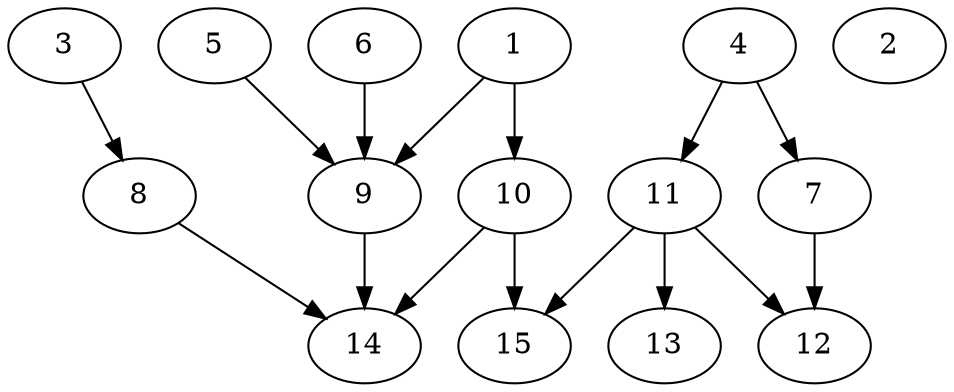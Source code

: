 // DAG automatically generated by daggen at Thu Oct  3 13:59:26 2019
// ./daggen --dot -n 15 --ccr 0.4 --fat 0.7 --regular 0.5 --density 0.5 --mindata 5242880 --maxdata 52428800 
digraph G {
  1 [size="91422720", alpha="0.11", expect_size="36569088"] 
  1 -> 9 [size ="36569088"]
  1 -> 10 [size ="36569088"]
  2 [size="72125440", alpha="0.08", expect_size="28850176"] 
  3 [size="110745600", alpha="0.13", expect_size="44298240"] 
  3 -> 8 [size ="44298240"]
  4 [size="71744000", alpha="0.09", expect_size="28697600"] 
  4 -> 7 [size ="28697600"]
  4 -> 11 [size ="28697600"]
  5 [size="126535680", alpha="0.02", expect_size="50614272"] 
  5 -> 9 [size ="50614272"]
  6 [size="61376000", alpha="0.13", expect_size="24550400"] 
  6 -> 9 [size ="24550400"]
  7 [size="15354880", alpha="0.13", expect_size="6141952"] 
  7 -> 12 [size ="6141952"]
  8 [size="64509440", alpha="0.09", expect_size="25803776"] 
  8 -> 14 [size ="25803776"]
  9 [size="49244160", alpha="0.15", expect_size="19697664"] 
  9 -> 14 [size ="19697664"]
  10 [size="26444800", alpha="0.04", expect_size="10577920"] 
  10 -> 14 [size ="10577920"]
  10 -> 15 [size ="10577920"]
  11 [size="111741440", alpha="0.05", expect_size="44696576"] 
  11 -> 12 [size ="44696576"]
  11 -> 13 [size ="44696576"]
  11 -> 15 [size ="44696576"]
  12 [size="61593600", alpha="0.03", expect_size="24637440"] 
  13 [size="107868160", alpha="0.18", expect_size="43147264"] 
  14 [size="66759680", alpha="0.02", expect_size="26703872"] 
  15 [size="117539840", alpha="0.18", expect_size="47015936"] 
}
